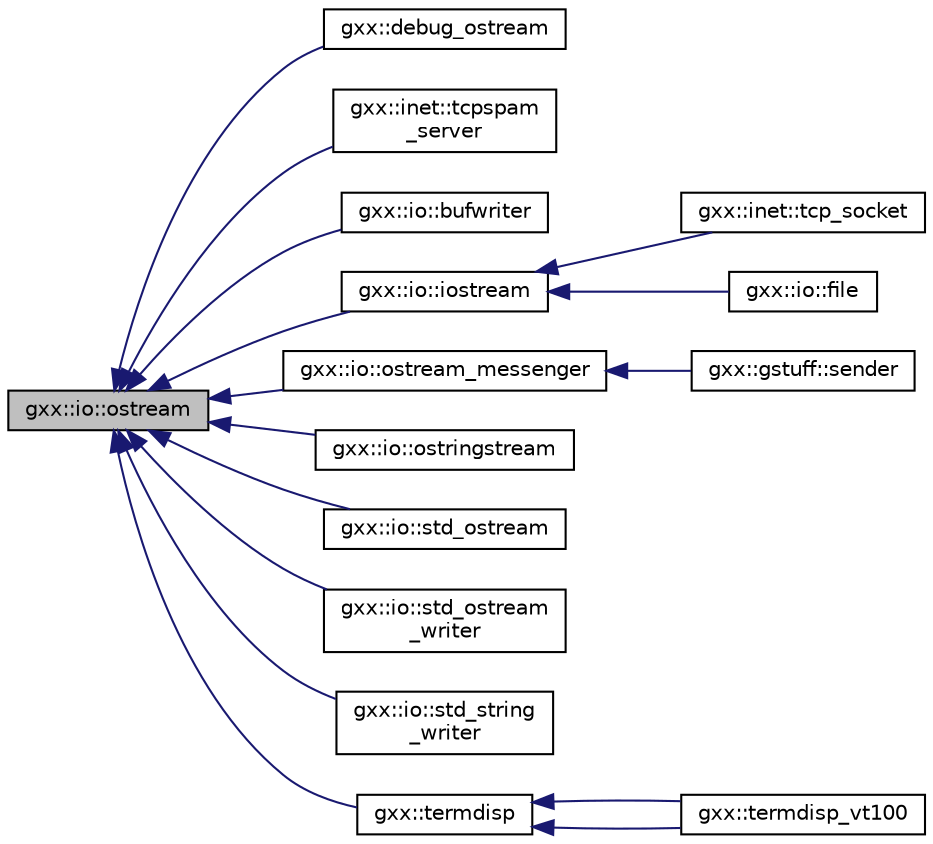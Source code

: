 digraph "gxx::io::ostream"
{
  edge [fontname="Helvetica",fontsize="10",labelfontname="Helvetica",labelfontsize="10"];
  node [fontname="Helvetica",fontsize="10",shape=record];
  rankdir="LR";
  Node1 [label="gxx::io::ostream",height=0.2,width=0.4,color="black", fillcolor="grey75", style="filled", fontcolor="black"];
  Node1 -> Node2 [dir="back",color="midnightblue",fontsize="10",style="solid",fontname="Helvetica"];
  Node2 [label="gxx::debug_ostream",height=0.2,width=0.4,color="black", fillcolor="white", style="filled",URL="$classgxx_1_1debug__ostream.html"];
  Node1 -> Node3 [dir="back",color="midnightblue",fontsize="10",style="solid",fontname="Helvetica"];
  Node3 [label="gxx::inet::tcpspam\l_server",height=0.2,width=0.4,color="black", fillcolor="white", style="filled",URL="$classgxx_1_1inet_1_1tcpspam__server.html"];
  Node1 -> Node4 [dir="back",color="midnightblue",fontsize="10",style="solid",fontname="Helvetica"];
  Node4 [label="gxx::io::bufwriter",height=0.2,width=0.4,color="black", fillcolor="white", style="filled",URL="$classgxx_1_1io_1_1bufwriter.html"];
  Node1 -> Node5 [dir="back",color="midnightblue",fontsize="10",style="solid",fontname="Helvetica"];
  Node5 [label="gxx::io::iostream",height=0.2,width=0.4,color="black", fillcolor="white", style="filled",URL="$classgxx_1_1io_1_1iostream.html"];
  Node5 -> Node6 [dir="back",color="midnightblue",fontsize="10",style="solid",fontname="Helvetica"];
  Node6 [label="gxx::inet::tcp_socket",height=0.2,width=0.4,color="black", fillcolor="white", style="filled",URL="$structgxx_1_1inet_1_1tcp__socket.html"];
  Node5 -> Node7 [dir="back",color="midnightblue",fontsize="10",style="solid",fontname="Helvetica"];
  Node7 [label="gxx::io::file",height=0.2,width=0.4,color="black", fillcolor="white", style="filled",URL="$classgxx_1_1io_1_1file.html"];
  Node1 -> Node8 [dir="back",color="midnightblue",fontsize="10",style="solid",fontname="Helvetica"];
  Node8 [label="gxx::io::ostream_messenger",height=0.2,width=0.4,color="black", fillcolor="white", style="filled",URL="$classgxx_1_1io_1_1ostream__messenger.html"];
  Node8 -> Node9 [dir="back",color="midnightblue",fontsize="10",style="solid",fontname="Helvetica"];
  Node9 [label="gxx::gstuff::sender",height=0.2,width=0.4,color="black", fillcolor="white", style="filled",URL="$classgxx_1_1gstuff_1_1sender.html"];
  Node1 -> Node10 [dir="back",color="midnightblue",fontsize="10",style="solid",fontname="Helvetica"];
  Node10 [label="gxx::io::ostringstream",height=0.2,width=0.4,color="black", fillcolor="white", style="filled",URL="$classgxx_1_1io_1_1ostringstream.html"];
  Node1 -> Node11 [dir="back",color="midnightblue",fontsize="10",style="solid",fontname="Helvetica"];
  Node11 [label="gxx::io::std_ostream",height=0.2,width=0.4,color="black", fillcolor="white", style="filled",URL="$classgxx_1_1io_1_1std__ostream.html"];
  Node1 -> Node12 [dir="back",color="midnightblue",fontsize="10",style="solid",fontname="Helvetica"];
  Node12 [label="gxx::io::std_ostream\l_writer",height=0.2,width=0.4,color="black", fillcolor="white", style="filled",URL="$classgxx_1_1io_1_1std__ostream__writer.html"];
  Node1 -> Node13 [dir="back",color="midnightblue",fontsize="10",style="solid",fontname="Helvetica"];
  Node13 [label="gxx::io::std_string\l_writer",height=0.2,width=0.4,color="black", fillcolor="white", style="filled",URL="$classgxx_1_1io_1_1std__string__writer.html"];
  Node1 -> Node14 [dir="back",color="midnightblue",fontsize="10",style="solid",fontname="Helvetica"];
  Node14 [label="gxx::termdisp",height=0.2,width=0.4,color="black", fillcolor="white", style="filled",URL="$classgxx_1_1termdisp.html"];
  Node14 -> Node15 [dir="back",color="midnightblue",fontsize="10",style="solid",fontname="Helvetica"];
  Node15 [label="gxx::termdisp_vt100",height=0.2,width=0.4,color="black", fillcolor="white", style="filled",URL="$classgxx_1_1termdisp__vt100.html"];
  Node14 -> Node15 [dir="back",color="midnightblue",fontsize="10",style="solid",fontname="Helvetica"];
}
